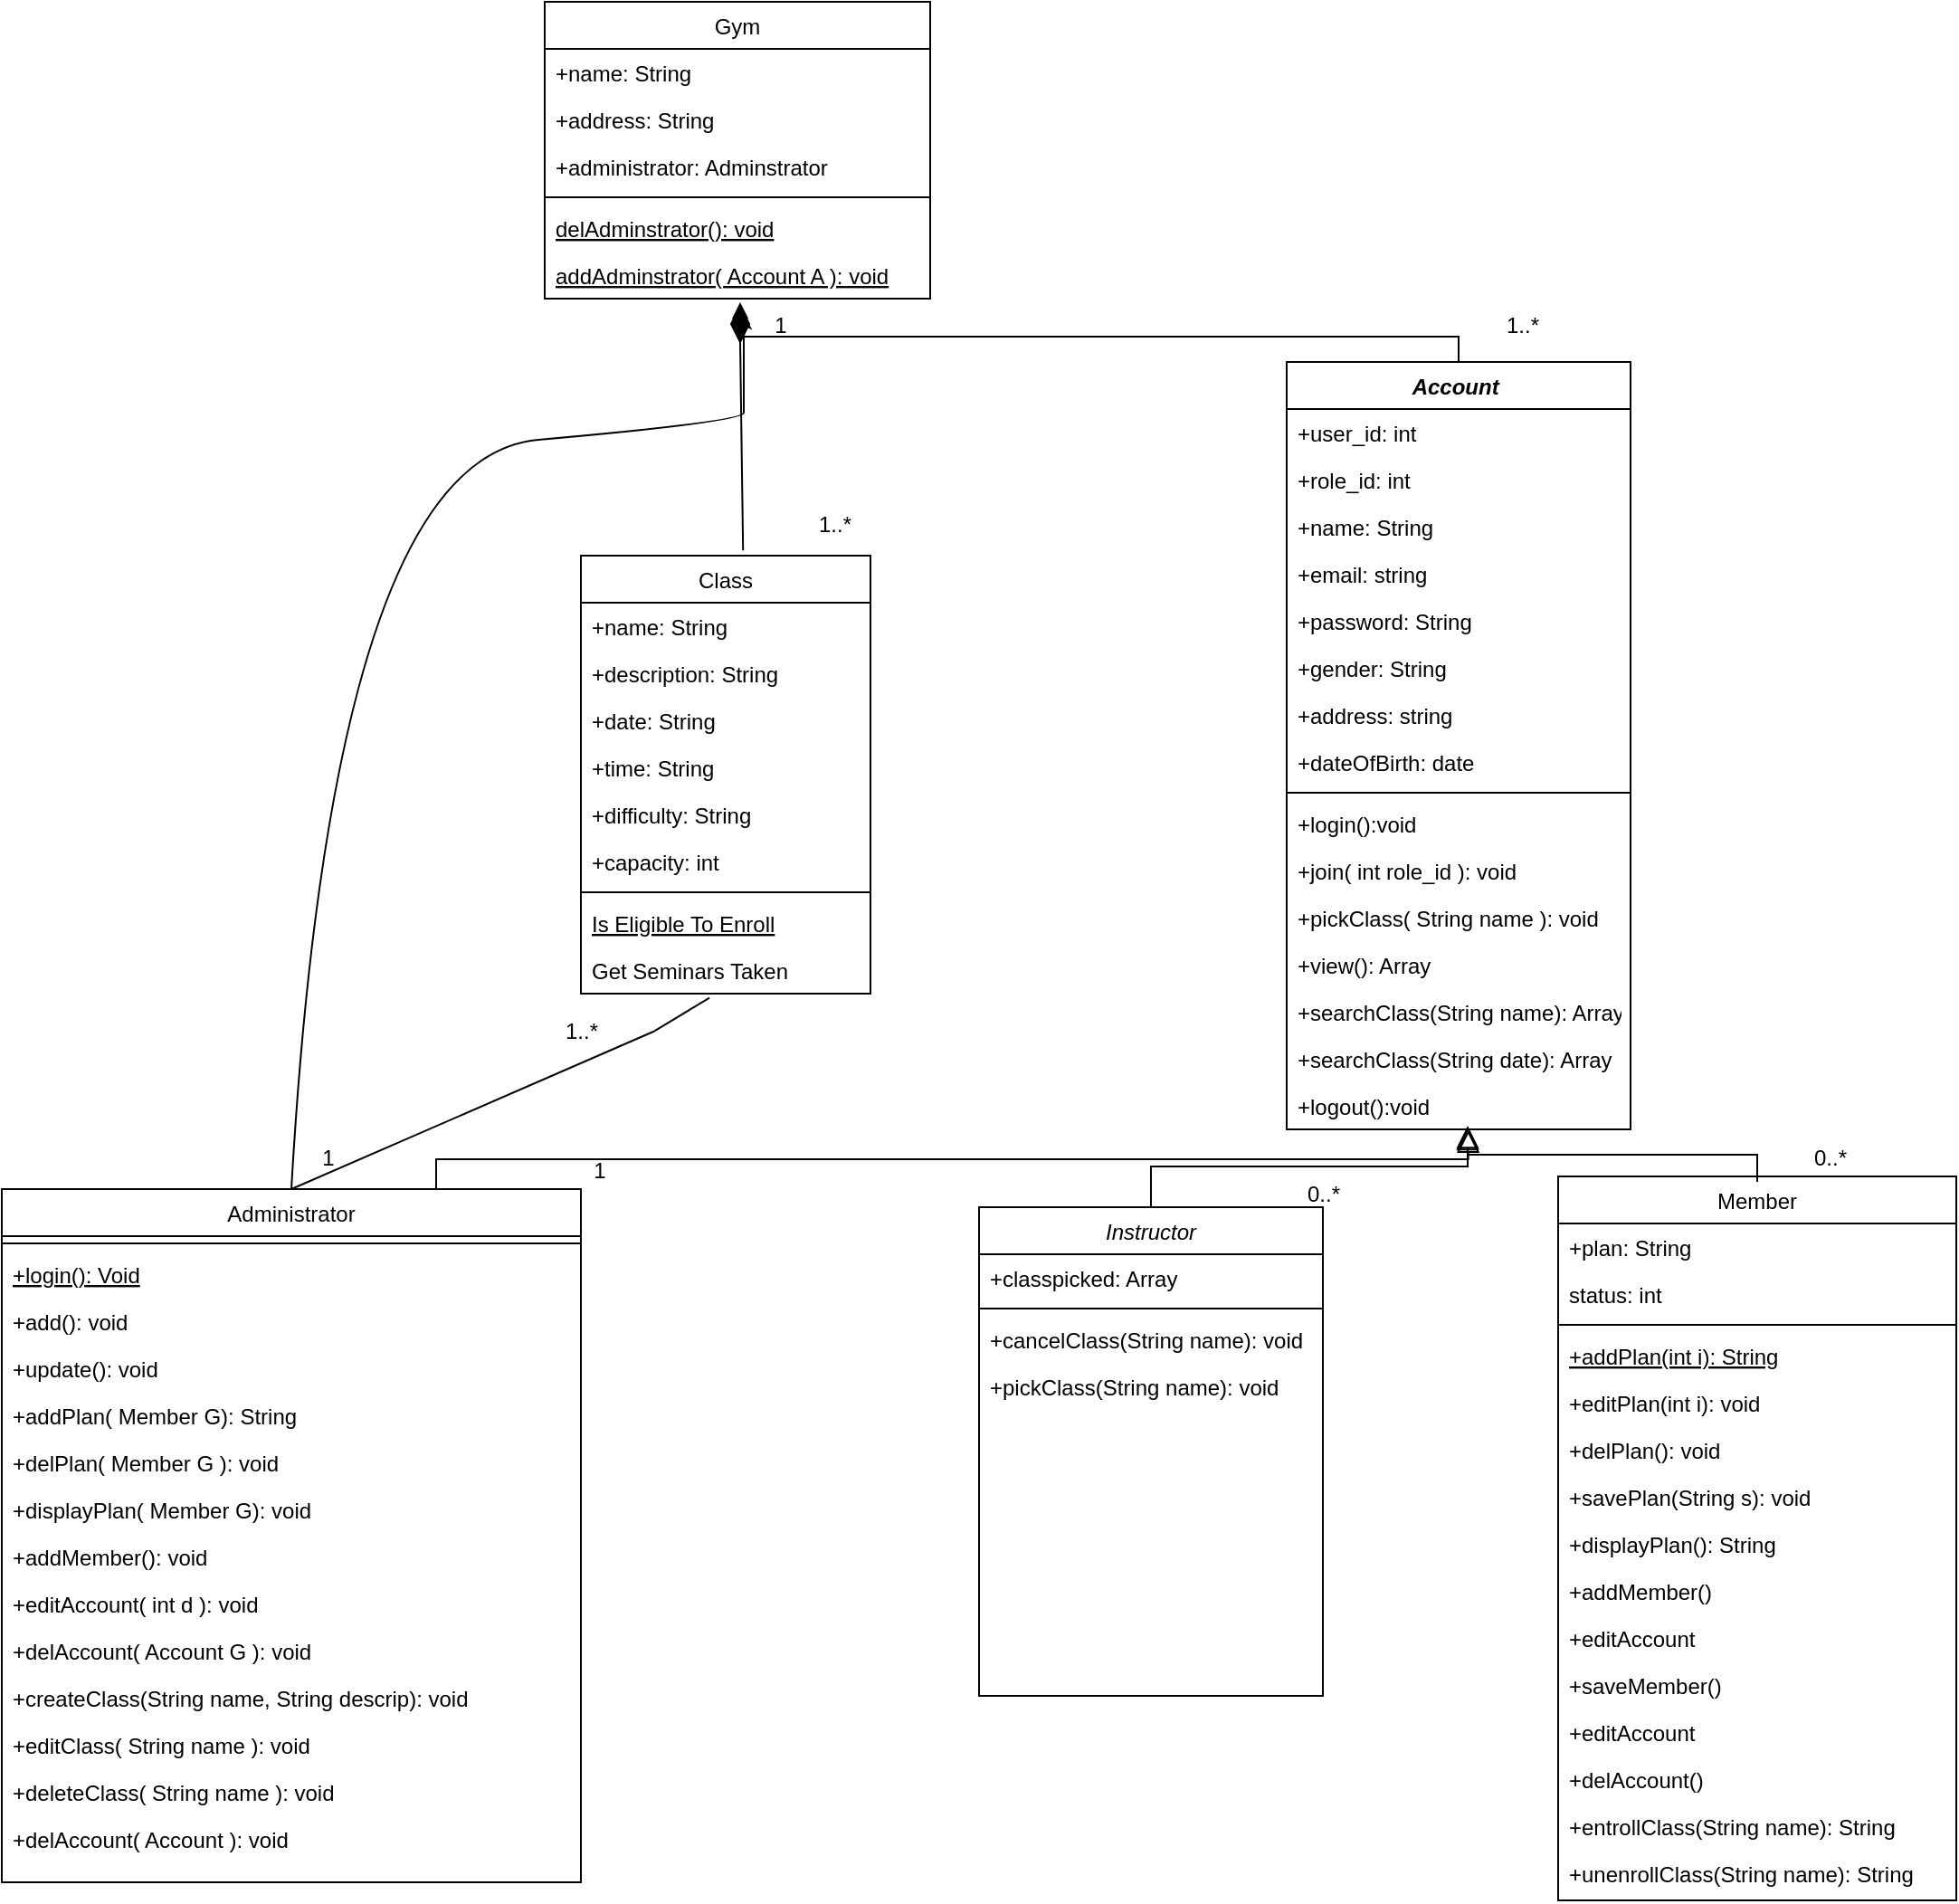 <mxfile version="15.5.8" type="device"><diagram id="C5RBs43oDa-KdzZeNtuy" name="Page-1"><mxGraphModel dx="1420" dy="313" grid="1" gridSize="10" guides="1" tooltips="1" connect="1" arrows="1" fold="1" page="1" pageScale="1" pageWidth="827" pageHeight="1169" math="0" shadow="0"><root><mxCell id="WIyWlLk6GJQsqaUBKTNV-0"/><mxCell id="WIyWlLk6GJQsqaUBKTNV-1" parent="WIyWlLk6GJQsqaUBKTNV-0"/><mxCell id="0rubRGdF3r9ShJ0jEltO-0" value="Instructor" style="swimlane;fontStyle=2;align=center;verticalAlign=top;childLayout=stackLayout;horizontal=1;startSize=26;horizontalStack=0;resizeParent=1;resizeLast=0;collapsible=1;marginBottom=0;rounded=0;shadow=0;strokeWidth=1;" parent="WIyWlLk6GJQsqaUBKTNV-1" vertex="1"><mxGeometry x="110" y="667" width="190" height="270" as="geometry"><mxRectangle x="230" y="140" width="160" height="26" as="alternateBounds"/></mxGeometry></mxCell><mxCell id="0rubRGdF3r9ShJ0jEltO-3" value="+classpicked: Array " style="text;align=left;verticalAlign=top;spacingLeft=4;spacingRight=4;overflow=hidden;rotatable=0;points=[[0,0.5],[1,0.5]];portConstraint=eastwest;rounded=0;shadow=0;html=0;" parent="0rubRGdF3r9ShJ0jEltO-0" vertex="1"><mxGeometry y="26" width="190" height="26" as="geometry"/></mxCell><mxCell id="0rubRGdF3r9ShJ0jEltO-4" value="" style="line;html=1;strokeWidth=1;align=left;verticalAlign=middle;spacingTop=-1;spacingLeft=3;spacingRight=3;rotatable=0;labelPosition=right;points=[];portConstraint=eastwest;" parent="0rubRGdF3r9ShJ0jEltO-0" vertex="1"><mxGeometry y="52" width="190" height="8" as="geometry"/></mxCell><mxCell id="0rubRGdF3r9ShJ0jEltO-94" value="+cancelClass(String name): void" style="text;align=left;verticalAlign=top;spacingLeft=4;spacingRight=4;overflow=hidden;rotatable=0;points=[[0,0.5],[1,0.5]];portConstraint=eastwest;" parent="0rubRGdF3r9ShJ0jEltO-0" vertex="1"><mxGeometry y="60" width="190" height="26" as="geometry"/></mxCell><mxCell id="0rubRGdF3r9ShJ0jEltO-93" value="+pickClass(String name): void" style="text;align=left;verticalAlign=top;spacingLeft=4;spacingRight=4;overflow=hidden;rotatable=0;points=[[0,0.5],[1,0.5]];portConstraint=eastwest;" parent="0rubRGdF3r9ShJ0jEltO-0" vertex="1"><mxGeometry y="86" width="190" height="26" as="geometry"/></mxCell><mxCell id="0rubRGdF3r9ShJ0jEltO-6" value="Member" style="swimlane;fontStyle=0;align=center;verticalAlign=top;childLayout=stackLayout;horizontal=1;startSize=26;horizontalStack=0;resizeParent=1;resizeLast=0;collapsible=1;marginBottom=0;rounded=0;shadow=0;strokeWidth=1;" parent="WIyWlLk6GJQsqaUBKTNV-1" vertex="1"><mxGeometry x="430" y="650" width="220" height="400" as="geometry"><mxRectangle x="130" y="380" width="160" height="26" as="alternateBounds"/></mxGeometry></mxCell><mxCell id="0rubRGdF3r9ShJ0jEltO-24" value="+plan: String" style="text;align=left;verticalAlign=top;spacingLeft=4;spacingRight=4;overflow=hidden;rotatable=0;points=[[0,0.5],[1,0.5]];portConstraint=eastwest;" parent="0rubRGdF3r9ShJ0jEltO-6" vertex="1"><mxGeometry y="26" width="220" height="26" as="geometry"/></mxCell><mxCell id="0rubRGdF3r9ShJ0jEltO-26" value="status: int" style="text;align=left;verticalAlign=top;spacingLeft=4;spacingRight=4;overflow=hidden;rotatable=0;points=[[0,0.5],[1,0.5]];portConstraint=eastwest;" parent="0rubRGdF3r9ShJ0jEltO-6" vertex="1"><mxGeometry y="52" width="220" height="26" as="geometry"/></mxCell><mxCell id="0rubRGdF3r9ShJ0jEltO-9" value="" style="line;html=1;strokeWidth=1;align=left;verticalAlign=middle;spacingTop=-1;spacingLeft=3;spacingRight=3;rotatable=0;labelPosition=right;points=[];portConstraint=eastwest;" parent="0rubRGdF3r9ShJ0jEltO-6" vertex="1"><mxGeometry y="78" width="220" height="8" as="geometry"/></mxCell><mxCell id="0rubRGdF3r9ShJ0jEltO-10" value="+addPlan(int i): String&#10;" style="text;align=left;verticalAlign=top;spacingLeft=4;spacingRight=4;overflow=hidden;rotatable=0;points=[[0,0.5],[1,0.5]];portConstraint=eastwest;fontStyle=4" parent="0rubRGdF3r9ShJ0jEltO-6" vertex="1"><mxGeometry y="86" width="220" height="26" as="geometry"/></mxCell><mxCell id="0rubRGdF3r9ShJ0jEltO-42" value="+editPlan(int i): void" style="text;align=left;verticalAlign=top;spacingLeft=4;spacingRight=4;overflow=hidden;rotatable=0;points=[[0,0.5],[1,0.5]];portConstraint=eastwest;" parent="0rubRGdF3r9ShJ0jEltO-6" vertex="1"><mxGeometry y="112" width="220" height="26" as="geometry"/></mxCell><mxCell id="0rubRGdF3r9ShJ0jEltO-43" value="+delPlan(): void" style="text;align=left;verticalAlign=top;spacingLeft=4;spacingRight=4;overflow=hidden;rotatable=0;points=[[0,0.5],[1,0.5]];portConstraint=eastwest;" parent="0rubRGdF3r9ShJ0jEltO-6" vertex="1"><mxGeometry y="138" width="220" height="26" as="geometry"/></mxCell><mxCell id="0rubRGdF3r9ShJ0jEltO-44" value="+savePlan(String s): void" style="text;align=left;verticalAlign=top;spacingLeft=4;spacingRight=4;overflow=hidden;rotatable=0;points=[[0,0.5],[1,0.5]];portConstraint=eastwest;" parent="0rubRGdF3r9ShJ0jEltO-6" vertex="1"><mxGeometry y="164" width="220" height="26" as="geometry"/></mxCell><mxCell id="0rubRGdF3r9ShJ0jEltO-54" value="+displayPlan(): String" style="text;align=left;verticalAlign=top;spacingLeft=4;spacingRight=4;overflow=hidden;rotatable=0;points=[[0,0.5],[1,0.5]];portConstraint=eastwest;" parent="0rubRGdF3r9ShJ0jEltO-6" vertex="1"><mxGeometry y="190" width="220" height="26" as="geometry"/></mxCell><mxCell id="0rubRGdF3r9ShJ0jEltO-45" value="+addMember()" style="text;align=left;verticalAlign=top;spacingLeft=4;spacingRight=4;overflow=hidden;rotatable=0;points=[[0,0.5],[1,0.5]];portConstraint=eastwest;" parent="0rubRGdF3r9ShJ0jEltO-6" vertex="1"><mxGeometry y="216" width="220" height="26" as="geometry"/></mxCell><mxCell id="0rubRGdF3r9ShJ0jEltO-52" value="+editAccount" style="text;align=left;verticalAlign=top;spacingLeft=4;spacingRight=4;overflow=hidden;rotatable=0;points=[[0,0.5],[1,0.5]];portConstraint=eastwest;" parent="0rubRGdF3r9ShJ0jEltO-6" vertex="1"><mxGeometry y="242" width="220" height="26" as="geometry"/></mxCell><mxCell id="0rubRGdF3r9ShJ0jEltO-46" value="+saveMember()" style="text;align=left;verticalAlign=top;spacingLeft=4;spacingRight=4;overflow=hidden;rotatable=0;points=[[0,0.5],[1,0.5]];portConstraint=eastwest;" parent="0rubRGdF3r9ShJ0jEltO-6" vertex="1"><mxGeometry y="268" width="220" height="26" as="geometry"/></mxCell><mxCell id="0rubRGdF3r9ShJ0jEltO-51" value="+editAccount" style="text;align=left;verticalAlign=top;spacingLeft=4;spacingRight=4;overflow=hidden;rotatable=0;points=[[0,0.5],[1,0.5]];portConstraint=eastwest;" parent="0rubRGdF3r9ShJ0jEltO-6" vertex="1"><mxGeometry y="294" width="220" height="26" as="geometry"/></mxCell><mxCell id="0rubRGdF3r9ShJ0jEltO-96" value="+delAccount()" style="text;align=left;verticalAlign=top;spacingLeft=4;spacingRight=4;overflow=hidden;rotatable=0;points=[[0,0.5],[1,0.5]];portConstraint=eastwest;" parent="0rubRGdF3r9ShJ0jEltO-6" vertex="1"><mxGeometry y="320" width="220" height="26" as="geometry"/></mxCell><mxCell id="0rubRGdF3r9ShJ0jEltO-11" value="+entrollClass(String name): String" style="text;align=left;verticalAlign=top;spacingLeft=4;spacingRight=4;overflow=hidden;rotatable=0;points=[[0,0.5],[1,0.5]];portConstraint=eastwest;" parent="0rubRGdF3r9ShJ0jEltO-6" vertex="1"><mxGeometry y="346" width="220" height="26" as="geometry"/></mxCell><mxCell id="0rubRGdF3r9ShJ0jEltO-97" value="+unenrollClass(String name): String" style="text;align=left;verticalAlign=top;spacingLeft=4;spacingRight=4;overflow=hidden;rotatable=0;points=[[0,0.5],[1,0.5]];portConstraint=eastwest;" parent="0rubRGdF3r9ShJ0jEltO-6" vertex="1"><mxGeometry y="372" width="220" height="26" as="geometry"/></mxCell><mxCell id="0rubRGdF3r9ShJ0jEltO-12" value="Administrator" style="swimlane;fontStyle=0;align=center;verticalAlign=top;childLayout=stackLayout;horizontal=1;startSize=26;horizontalStack=0;resizeParent=1;resizeLast=0;collapsible=1;marginBottom=0;rounded=0;shadow=0;strokeWidth=1;" parent="WIyWlLk6GJQsqaUBKTNV-1" vertex="1"><mxGeometry x="-430" y="657" width="320" height="383" as="geometry"><mxRectangle x="130" y="380" width="160" height="26" as="alternateBounds"/></mxGeometry></mxCell><mxCell id="0rubRGdF3r9ShJ0jEltO-15" value="" style="line;html=1;strokeWidth=1;align=left;verticalAlign=middle;spacingTop=-1;spacingLeft=3;spacingRight=3;rotatable=0;labelPosition=right;points=[];portConstraint=eastwest;" parent="0rubRGdF3r9ShJ0jEltO-12" vertex="1"><mxGeometry y="26" width="320" height="8" as="geometry"/></mxCell><mxCell id="0rubRGdF3r9ShJ0jEltO-16" value="+login(): Void" style="text;align=left;verticalAlign=top;spacingLeft=4;spacingRight=4;overflow=hidden;rotatable=0;points=[[0,0.5],[1,0.5]];portConstraint=eastwest;fontStyle=4" parent="0rubRGdF3r9ShJ0jEltO-12" vertex="1"><mxGeometry y="34" width="320" height="26" as="geometry"/></mxCell><mxCell id="0rubRGdF3r9ShJ0jEltO-64" value="+add(): void" style="text;align=left;verticalAlign=top;spacingLeft=4;spacingRight=4;overflow=hidden;rotatable=0;points=[[0,0.5],[1,0.5]];portConstraint=eastwest;" parent="0rubRGdF3r9ShJ0jEltO-12" vertex="1"><mxGeometry y="60" width="320" height="26" as="geometry"/></mxCell><mxCell id="0rubRGdF3r9ShJ0jEltO-62" value="+update(): void" style="text;align=left;verticalAlign=top;spacingLeft=4;spacingRight=4;overflow=hidden;rotatable=0;points=[[0,0.5],[1,0.5]];portConstraint=eastwest;" parent="0rubRGdF3r9ShJ0jEltO-12" vertex="1"><mxGeometry y="86" width="320" height="26" as="geometry"/></mxCell><mxCell id="0rubRGdF3r9ShJ0jEltO-61" value="+addPlan( Member G): String" style="text;align=left;verticalAlign=top;spacingLeft=4;spacingRight=4;overflow=hidden;rotatable=0;points=[[0,0.5],[1,0.5]];portConstraint=eastwest;" parent="0rubRGdF3r9ShJ0jEltO-12" vertex="1"><mxGeometry y="112" width="320" height="26" as="geometry"/></mxCell><mxCell id="0rubRGdF3r9ShJ0jEltO-59" value="+delPlan( Member G ): void" style="text;align=left;verticalAlign=top;spacingLeft=4;spacingRight=4;overflow=hidden;rotatable=0;points=[[0,0.5],[1,0.5]];portConstraint=eastwest;" parent="0rubRGdF3r9ShJ0jEltO-12" vertex="1"><mxGeometry y="138" width="320" height="26" as="geometry"/></mxCell><mxCell id="0rubRGdF3r9ShJ0jEltO-58" value="+displayPlan( Member G): void" style="text;align=left;verticalAlign=top;spacingLeft=4;spacingRight=4;overflow=hidden;rotatable=0;points=[[0,0.5],[1,0.5]];portConstraint=eastwest;" parent="0rubRGdF3r9ShJ0jEltO-12" vertex="1"><mxGeometry y="164" width="320" height="26" as="geometry"/></mxCell><mxCell id="0rubRGdF3r9ShJ0jEltO-60" value="+addMember(): void" style="text;align=left;verticalAlign=top;spacingLeft=4;spacingRight=4;overflow=hidden;rotatable=0;points=[[0,0.5],[1,0.5]];portConstraint=eastwest;" parent="0rubRGdF3r9ShJ0jEltO-12" vertex="1"><mxGeometry y="190" width="320" height="26" as="geometry"/></mxCell><mxCell id="0rubRGdF3r9ShJ0jEltO-63" value="+editAccount( int d ): void" style="text;align=left;verticalAlign=top;spacingLeft=4;spacingRight=4;overflow=hidden;rotatable=0;points=[[0,0.5],[1,0.5]];portConstraint=eastwest;" parent="0rubRGdF3r9ShJ0jEltO-12" vertex="1"><mxGeometry y="216" width="320" height="26" as="geometry"/></mxCell><mxCell id="0rubRGdF3r9ShJ0jEltO-17" value="+delAccount( Account G ): void" style="text;align=left;verticalAlign=top;spacingLeft=4;spacingRight=4;overflow=hidden;rotatable=0;points=[[0,0.5],[1,0.5]];portConstraint=eastwest;" parent="0rubRGdF3r9ShJ0jEltO-12" vertex="1"><mxGeometry y="242" width="320" height="26" as="geometry"/></mxCell><mxCell id="0rubRGdF3r9ShJ0jEltO-82" value="+createClass(String name, String descrip): void" style="text;align=left;verticalAlign=top;spacingLeft=4;spacingRight=4;overflow=hidden;rotatable=0;points=[[0,0.5],[1,0.5]];portConstraint=eastwest;" parent="0rubRGdF3r9ShJ0jEltO-12" vertex="1"><mxGeometry y="268" width="320" height="26" as="geometry"/></mxCell><mxCell id="0rubRGdF3r9ShJ0jEltO-81" value="+editClass( String name ): void" style="text;align=left;verticalAlign=top;spacingLeft=4;spacingRight=4;overflow=hidden;rotatable=0;points=[[0,0.5],[1,0.5]];portConstraint=eastwest;" parent="0rubRGdF3r9ShJ0jEltO-12" vertex="1"><mxGeometry y="294" width="320" height="26" as="geometry"/></mxCell><mxCell id="0rubRGdF3r9ShJ0jEltO-80" value="+deleteClass( String name ): void" style="text;align=left;verticalAlign=top;spacingLeft=4;spacingRight=4;overflow=hidden;rotatable=0;points=[[0,0.5],[1,0.5]];portConstraint=eastwest;" parent="0rubRGdF3r9ShJ0jEltO-12" vertex="1"><mxGeometry y="320" width="320" height="26" as="geometry"/></mxCell><mxCell id="0rubRGdF3r9ShJ0jEltO-78" value="+delAccount( Account ): void" style="text;align=left;verticalAlign=top;spacingLeft=4;spacingRight=4;overflow=hidden;rotatable=0;points=[[0,0.5],[1,0.5]];portConstraint=eastwest;" parent="0rubRGdF3r9ShJ0jEltO-12" vertex="1"><mxGeometry y="346" width="320" height="26" as="geometry"/></mxCell><mxCell id="0rubRGdF3r9ShJ0jEltO-29" value="Account " style="swimlane;fontStyle=3;align=center;verticalAlign=top;childLayout=stackLayout;horizontal=1;startSize=26;horizontalStack=0;resizeParent=1;resizeLast=0;collapsible=1;marginBottom=0;rounded=0;shadow=0;strokeWidth=1;" parent="WIyWlLk6GJQsqaUBKTNV-1" vertex="1"><mxGeometry x="280" y="200" width="190" height="424" as="geometry"><mxRectangle x="130" y="380" width="160" height="26" as="alternateBounds"/></mxGeometry></mxCell><mxCell id="0rubRGdF3r9ShJ0jEltO-31" value="+user_id: int" style="text;align=left;verticalAlign=top;spacingLeft=4;spacingRight=4;overflow=hidden;rotatable=0;points=[[0,0.5],[1,0.5]];portConstraint=eastwest;rounded=0;shadow=0;html=0;" parent="0rubRGdF3r9ShJ0jEltO-29" vertex="1"><mxGeometry y="26" width="190" height="26" as="geometry"/></mxCell><mxCell id="0rubRGdF3r9ShJ0jEltO-38" value="+role_id: int" style="text;align=left;verticalAlign=top;spacingLeft=4;spacingRight=4;overflow=hidden;rotatable=0;points=[[0,0.5],[1,0.5]];portConstraint=eastwest;" parent="0rubRGdF3r9ShJ0jEltO-29" vertex="1"><mxGeometry y="52" width="190" height="26" as="geometry"/></mxCell><mxCell id="0rubRGdF3r9ShJ0jEltO-36" value="+name: String" style="text;align=left;verticalAlign=top;spacingLeft=4;spacingRight=4;overflow=hidden;rotatable=0;points=[[0,0.5],[1,0.5]];portConstraint=eastwest;" parent="0rubRGdF3r9ShJ0jEltO-29" vertex="1"><mxGeometry y="78" width="190" height="26" as="geometry"/></mxCell><mxCell id="0rubRGdF3r9ShJ0jEltO-37" value="+email: string" style="text;align=left;verticalAlign=top;spacingLeft=4;spacingRight=4;overflow=hidden;rotatable=0;points=[[0,0.5],[1,0.5]];portConstraint=eastwest;" parent="0rubRGdF3r9ShJ0jEltO-29" vertex="1"><mxGeometry y="104" width="190" height="26" as="geometry"/></mxCell><mxCell id="0rubRGdF3r9ShJ0jEltO-130" value="+password: String" style="text;align=left;verticalAlign=top;spacingLeft=4;spacingRight=4;overflow=hidden;rotatable=0;points=[[0,0.5],[1,0.5]];portConstraint=eastwest;" parent="0rubRGdF3r9ShJ0jEltO-29" vertex="1"><mxGeometry y="130" width="190" height="26" as="geometry"/></mxCell><mxCell id="0rubRGdF3r9ShJ0jEltO-40" value="+gender: String" style="text;align=left;verticalAlign=top;spacingLeft=4;spacingRight=4;overflow=hidden;rotatable=0;points=[[0,0.5],[1,0.5]];portConstraint=eastwest;" parent="0rubRGdF3r9ShJ0jEltO-29" vertex="1"><mxGeometry y="156" width="190" height="26" as="geometry"/></mxCell><mxCell id="0rubRGdF3r9ShJ0jEltO-39" value="+address: string" style="text;align=left;verticalAlign=top;spacingLeft=4;spacingRight=4;overflow=hidden;rotatable=0;points=[[0,0.5],[1,0.5]];portConstraint=eastwest;" parent="0rubRGdF3r9ShJ0jEltO-29" vertex="1"><mxGeometry y="182" width="190" height="26" as="geometry"/></mxCell><mxCell id="0rubRGdF3r9ShJ0jEltO-41" value="+dateOfBirth: date" style="text;align=left;verticalAlign=top;spacingLeft=4;spacingRight=4;overflow=hidden;rotatable=0;points=[[0,0.5],[1,0.5]];portConstraint=eastwest;" parent="0rubRGdF3r9ShJ0jEltO-29" vertex="1"><mxGeometry y="208" width="190" height="26" as="geometry"/></mxCell><mxCell id="0rubRGdF3r9ShJ0jEltO-32" value="" style="line;html=1;strokeWidth=1;align=left;verticalAlign=middle;spacingTop=-1;spacingLeft=3;spacingRight=3;rotatable=0;labelPosition=right;points=[];portConstraint=eastwest;" parent="0rubRGdF3r9ShJ0jEltO-29" vertex="1"><mxGeometry y="234" width="190" height="8" as="geometry"/></mxCell><mxCell id="0rubRGdF3r9ShJ0jEltO-131" value="+login():void" style="text;align=left;verticalAlign=top;spacingLeft=4;spacingRight=4;overflow=hidden;rotatable=0;points=[[0,0.5],[1,0.5]];portConstraint=eastwest;" parent="0rubRGdF3r9ShJ0jEltO-29" vertex="1"><mxGeometry y="242" width="190" height="26" as="geometry"/></mxCell><mxCell id="0rubRGdF3r9ShJ0jEltO-87" value="+join( int role_id ): void" style="text;align=left;verticalAlign=top;spacingLeft=4;spacingRight=4;overflow=hidden;rotatable=0;points=[[0,0.5],[1,0.5]];portConstraint=eastwest;" parent="0rubRGdF3r9ShJ0jEltO-29" vertex="1"><mxGeometry y="268" width="190" height="26" as="geometry"/></mxCell><mxCell id="0rubRGdF3r9ShJ0jEltO-85" value="+pickClass( String name ): void" style="text;align=left;verticalAlign=top;spacingLeft=4;spacingRight=4;overflow=hidden;rotatable=0;points=[[0,0.5],[1,0.5]];portConstraint=eastwest;" parent="0rubRGdF3r9ShJ0jEltO-29" vertex="1"><mxGeometry y="294" width="190" height="26" as="geometry"/></mxCell><mxCell id="0rubRGdF3r9ShJ0jEltO-34" value="+view(): Array" style="text;align=left;verticalAlign=top;spacingLeft=4;spacingRight=4;overflow=hidden;rotatable=0;points=[[0,0.5],[1,0.5]];portConstraint=eastwest;" parent="0rubRGdF3r9ShJ0jEltO-29" vertex="1"><mxGeometry y="320" width="190" height="26" as="geometry"/></mxCell><mxCell id="0rubRGdF3r9ShJ0jEltO-86" value="+searchClass(String name): Array" style="text;align=left;verticalAlign=top;spacingLeft=4;spacingRight=4;overflow=hidden;rotatable=0;points=[[0,0.5],[1,0.5]];portConstraint=eastwest;" parent="0rubRGdF3r9ShJ0jEltO-29" vertex="1"><mxGeometry y="346" width="190" height="26" as="geometry"/></mxCell><mxCell id="0rubRGdF3r9ShJ0jEltO-95" value="+searchClass(String date): Array" style="text;align=left;verticalAlign=top;spacingLeft=4;spacingRight=4;overflow=hidden;rotatable=0;points=[[0,0.5],[1,0.5]];portConstraint=eastwest;" parent="0rubRGdF3r9ShJ0jEltO-29" vertex="1"><mxGeometry y="372" width="190" height="26" as="geometry"/></mxCell><mxCell id="0rubRGdF3r9ShJ0jEltO-84" value="+logout():void" style="text;align=left;verticalAlign=top;spacingLeft=4;spacingRight=4;overflow=hidden;rotatable=0;points=[[0,0.5],[1,0.5]];portConstraint=eastwest;" parent="0rubRGdF3r9ShJ0jEltO-29" vertex="1"><mxGeometry y="398" width="190" height="26" as="geometry"/></mxCell><mxCell id="0rubRGdF3r9ShJ0jEltO-57" value="" style="endArrow=block;endSize=10;endFill=0;shadow=0;strokeWidth=1;rounded=0;edgeStyle=elbowEdgeStyle;elbow=vertical;exitX=0.5;exitY=0;exitDx=0;exitDy=0;" parent="WIyWlLk6GJQsqaUBKTNV-1" edge="1"><mxGeometry width="160" relative="1" as="geometry"><mxPoint x="540" y="653" as="sourcePoint"/><mxPoint x="380" y="623" as="targetPoint"/></mxGeometry></mxCell><mxCell id="0rubRGdF3r9ShJ0jEltO-65" value="Class" style="swimlane;fontStyle=0;align=center;verticalAlign=top;childLayout=stackLayout;horizontal=1;startSize=26;horizontalStack=0;resizeParent=1;resizeLast=0;collapsible=1;marginBottom=0;rounded=0;shadow=0;strokeWidth=1;" parent="WIyWlLk6GJQsqaUBKTNV-1" vertex="1"><mxGeometry x="-110" y="307" width="160" height="242" as="geometry"><mxRectangle x="130" y="380" width="160" height="26" as="alternateBounds"/></mxGeometry></mxCell><mxCell id="0rubRGdF3r9ShJ0jEltO-66" value="+name: String" style="text;align=left;verticalAlign=top;spacingLeft=4;spacingRight=4;overflow=hidden;rotatable=0;points=[[0,0.5],[1,0.5]];portConstraint=eastwest;" parent="0rubRGdF3r9ShJ0jEltO-65" vertex="1"><mxGeometry y="26" width="160" height="26" as="geometry"/></mxCell><mxCell id="0rubRGdF3r9ShJ0jEltO-90" value="+description: String" style="text;align=left;verticalAlign=top;spacingLeft=4;spacingRight=4;overflow=hidden;rotatable=0;points=[[0,0.5],[1,0.5]];portConstraint=eastwest;rounded=0;shadow=0;html=0;" parent="0rubRGdF3r9ShJ0jEltO-65" vertex="1"><mxGeometry y="52" width="160" height="26" as="geometry"/></mxCell><mxCell id="0rubRGdF3r9ShJ0jEltO-88" value="+date: String" style="text;align=left;verticalAlign=top;spacingLeft=4;spacingRight=4;overflow=hidden;rotatable=0;points=[[0,0.5],[1,0.5]];portConstraint=eastwest;rounded=0;shadow=0;html=0;" parent="0rubRGdF3r9ShJ0jEltO-65" vertex="1"><mxGeometry y="78" width="160" height="26" as="geometry"/></mxCell><mxCell id="0rubRGdF3r9ShJ0jEltO-67" value="+time: String" style="text;align=left;verticalAlign=top;spacingLeft=4;spacingRight=4;overflow=hidden;rotatable=0;points=[[0,0.5],[1,0.5]];portConstraint=eastwest;rounded=0;shadow=0;html=0;" parent="0rubRGdF3r9ShJ0jEltO-65" vertex="1"><mxGeometry y="104" width="160" height="26" as="geometry"/></mxCell><mxCell id="0rubRGdF3r9ShJ0jEltO-91" value="+difficulty: String" style="text;align=left;verticalAlign=top;spacingLeft=4;spacingRight=4;overflow=hidden;rotatable=0;points=[[0,0.5],[1,0.5]];portConstraint=eastwest;rounded=0;shadow=0;html=0;" parent="0rubRGdF3r9ShJ0jEltO-65" vertex="1"><mxGeometry y="130" width="160" height="26" as="geometry"/></mxCell><mxCell id="0rubRGdF3r9ShJ0jEltO-89" value="+capacity: int" style="text;align=left;verticalAlign=top;spacingLeft=4;spacingRight=4;overflow=hidden;rotatable=0;points=[[0,0.5],[1,0.5]];portConstraint=eastwest;rounded=0;shadow=0;html=0;" parent="0rubRGdF3r9ShJ0jEltO-65" vertex="1"><mxGeometry y="156" width="160" height="26" as="geometry"/></mxCell><mxCell id="0rubRGdF3r9ShJ0jEltO-68" value="" style="line;html=1;strokeWidth=1;align=left;verticalAlign=middle;spacingTop=-1;spacingLeft=3;spacingRight=3;rotatable=0;labelPosition=right;points=[];portConstraint=eastwest;" parent="0rubRGdF3r9ShJ0jEltO-65" vertex="1"><mxGeometry y="182" width="160" height="8" as="geometry"/></mxCell><mxCell id="0rubRGdF3r9ShJ0jEltO-69" value="Is Eligible To Enroll" style="text;align=left;verticalAlign=top;spacingLeft=4;spacingRight=4;overflow=hidden;rotatable=0;points=[[0,0.5],[1,0.5]];portConstraint=eastwest;fontStyle=4" parent="0rubRGdF3r9ShJ0jEltO-65" vertex="1"><mxGeometry y="190" width="160" height="26" as="geometry"/></mxCell><mxCell id="0rubRGdF3r9ShJ0jEltO-70" value="Get Seminars Taken" style="text;align=left;verticalAlign=top;spacingLeft=4;spacingRight=4;overflow=hidden;rotatable=0;points=[[0,0.5],[1,0.5]];portConstraint=eastwest;" parent="0rubRGdF3r9ShJ0jEltO-65" vertex="1"><mxGeometry y="216" width="160" height="26" as="geometry"/></mxCell><mxCell id="0rubRGdF3r9ShJ0jEltO-72" value="" style="endArrow=block;endSize=10;endFill=0;shadow=0;strokeWidth=1;rounded=0;edgeStyle=elbowEdgeStyle;elbow=vertical;entryX=0.528;entryY=1.167;entryDx=0;entryDy=0;entryPerimeter=0;exitX=0.75;exitY=0;exitDx=0;exitDy=0;" parent="WIyWlLk6GJQsqaUBKTNV-1" source="0rubRGdF3r9ShJ0jEltO-12" edge="1"><mxGeometry width="160" relative="1" as="geometry"><mxPoint x="-190" y="653" as="sourcePoint"/><mxPoint x="380.32" y="624.342" as="targetPoint"/></mxGeometry></mxCell><mxCell id="0rubRGdF3r9ShJ0jEltO-98" value="" style="endArrow=block;endSize=10;endFill=0;shadow=0;strokeWidth=1;rounded=0;edgeStyle=elbowEdgeStyle;elbow=vertical;exitX=0.5;exitY=0;exitDx=0;exitDy=0;" parent="WIyWlLk6GJQsqaUBKTNV-1" source="0rubRGdF3r9ShJ0jEltO-0" edge="1"><mxGeometry width="160" relative="1" as="geometry"><mxPoint x="202" y="662" as="sourcePoint"/><mxPoint x="380" y="622" as="targetPoint"/></mxGeometry></mxCell><mxCell id="0rubRGdF3r9ShJ0jEltO-99" value="Gym" style="swimlane;fontStyle=0;align=center;verticalAlign=top;childLayout=stackLayout;horizontal=1;startSize=26;horizontalStack=0;resizeParent=1;resizeLast=0;collapsible=1;marginBottom=0;rounded=0;shadow=0;strokeWidth=1;" parent="WIyWlLk6GJQsqaUBKTNV-1" vertex="1"><mxGeometry x="-130" y="1" width="213" height="164" as="geometry"><mxRectangle x="130" y="380" width="160" height="26" as="alternateBounds"/></mxGeometry></mxCell><mxCell id="0rubRGdF3r9ShJ0jEltO-100" value="+name: String" style="text;align=left;verticalAlign=top;spacingLeft=4;spacingRight=4;overflow=hidden;rotatable=0;points=[[0,0.5],[1,0.5]];portConstraint=eastwest;" parent="0rubRGdF3r9ShJ0jEltO-99" vertex="1"><mxGeometry y="26" width="213" height="26" as="geometry"/></mxCell><mxCell id="0rubRGdF3r9ShJ0jEltO-109" value="+address: String" style="text;align=left;verticalAlign=top;spacingLeft=4;spacingRight=4;overflow=hidden;rotatable=0;points=[[0,0.5],[1,0.5]];portConstraint=eastwest;" parent="0rubRGdF3r9ShJ0jEltO-99" vertex="1"><mxGeometry y="52" width="213" height="26" as="geometry"/></mxCell><mxCell id="0rubRGdF3r9ShJ0jEltO-107" value="+administrator: Adminstrator" style="text;align=left;verticalAlign=top;spacingLeft=4;spacingRight=4;overflow=hidden;rotatable=0;points=[[0,0.5],[1,0.5]];portConstraint=eastwest;" parent="0rubRGdF3r9ShJ0jEltO-99" vertex="1"><mxGeometry y="78" width="213" height="26" as="geometry"/></mxCell><mxCell id="0rubRGdF3r9ShJ0jEltO-102" value="" style="line;html=1;strokeWidth=1;align=left;verticalAlign=middle;spacingTop=-1;spacingLeft=3;spacingRight=3;rotatable=0;labelPosition=right;points=[];portConstraint=eastwest;" parent="0rubRGdF3r9ShJ0jEltO-99" vertex="1"><mxGeometry y="104" width="213" height="8" as="geometry"/></mxCell><mxCell id="0rubRGdF3r9ShJ0jEltO-103" value="delAdminstrator(): void" style="text;align=left;verticalAlign=top;spacingLeft=4;spacingRight=4;overflow=hidden;rotatable=0;points=[[0,0.5],[1,0.5]];portConstraint=eastwest;fontStyle=4" parent="0rubRGdF3r9ShJ0jEltO-99" vertex="1"><mxGeometry y="112" width="213" height="26" as="geometry"/></mxCell><mxCell id="0rubRGdF3r9ShJ0jEltO-110" value="addAdminstrator( Account A ): void&#10;" style="text;align=left;verticalAlign=top;spacingLeft=4;spacingRight=4;overflow=hidden;rotatable=0;points=[[0,0.5],[1,0.5]];portConstraint=eastwest;fontStyle=4" parent="0rubRGdF3r9ShJ0jEltO-99" vertex="1"><mxGeometry y="138" width="213" height="26" as="geometry"/></mxCell><mxCell id="0rubRGdF3r9ShJ0jEltO-122" style="edgeStyle=orthogonalEdgeStyle;rounded=0;orthogonalLoop=1;jettySize=auto;html=1;exitX=0.5;exitY=0;exitDx=0;exitDy=0;entryX=0.507;entryY=1.077;entryDx=0;entryDy=0;entryPerimeter=0;" parent="WIyWlLk6GJQsqaUBKTNV-1" source="0rubRGdF3r9ShJ0jEltO-119" target="0rubRGdF3r9ShJ0jEltO-110" edge="1"><mxGeometry relative="1" as="geometry"/></mxCell><mxCell id="0rubRGdF3r9ShJ0jEltO-119" value="" style="rhombus;whiteSpace=wrap;html=1;fillColor=#000000;" parent="WIyWlLk6GJQsqaUBKTNV-1" vertex="1"><mxGeometry x="-27" y="169" width="10" height="20" as="geometry"/></mxCell><mxCell id="0rubRGdF3r9ShJ0jEltO-120" value="" style="endArrow=none;html=1;rounded=0;entryX=0.5;entryY=1;entryDx=0;entryDy=0;exitX=0.56;exitY=-0.012;exitDx=0;exitDy=0;exitPerimeter=0;" parent="WIyWlLk6GJQsqaUBKTNV-1" source="0rubRGdF3r9ShJ0jEltO-65" target="0rubRGdF3r9ShJ0jEltO-119" edge="1"><mxGeometry width="50" height="50" relative="1" as="geometry"><mxPoint x="-22" y="277" as="sourcePoint"/><mxPoint x="-147" y="185" as="targetPoint"/></mxGeometry></mxCell><mxCell id="0rubRGdF3r9ShJ0jEltO-121" style="edgeStyle=orthogonalEdgeStyle;rounded=0;orthogonalLoop=1;jettySize=auto;html=1;exitX=0;exitY=1;exitDx=0;exitDy=0;entryX=0.5;entryY=1;entryDx=0;entryDy=0;" parent="WIyWlLk6GJQsqaUBKTNV-1" source="0rubRGdF3r9ShJ0jEltO-119" target="0rubRGdF3r9ShJ0jEltO-119" edge="1"><mxGeometry relative="1" as="geometry"/></mxCell><mxCell id="0rubRGdF3r9ShJ0jEltO-124" value="" style="edgeStyle=elbowEdgeStyle;elbow=vertical;endArrow=classic;html=1;rounded=0;exitX=0.5;exitY=0;exitDx=0;exitDy=0;" parent="WIyWlLk6GJQsqaUBKTNV-1" source="0rubRGdF3r9ShJ0jEltO-29" edge="1"><mxGeometry width="50" height="50" relative="1" as="geometry"><mxPoint x="203" y="232" as="sourcePoint"/><mxPoint x="-22" y="172" as="targetPoint"/></mxGeometry></mxCell><mxCell id="0rubRGdF3r9ShJ0jEltO-129" value="" style="curved=1;endArrow=classic;html=1;rounded=0;exitX=0.5;exitY=0;exitDx=0;exitDy=0;" parent="WIyWlLk6GJQsqaUBKTNV-1" source="0rubRGdF3r9ShJ0jEltO-12" edge="1"><mxGeometry width="50" height="50" relative="1" as="geometry"><mxPoint x="-280" y="603" as="sourcePoint"/><mxPoint x="-20" y="173" as="targetPoint"/><Array as="points"><mxPoint x="-247" y="253"/><mxPoint x="-20" y="233"/><mxPoint x="-20" y="223"/></Array></mxGeometry></mxCell><mxCell id="0rubRGdF3r9ShJ0jEltO-132" value="" style="endArrow=none;html=1;rounded=0;exitX=0.5;exitY=0;exitDx=0;exitDy=0;entryX=0.444;entryY=1.09;entryDx=0;entryDy=0;entryPerimeter=0;" parent="WIyWlLk6GJQsqaUBKTNV-1" source="0rubRGdF3r9ShJ0jEltO-12" target="0rubRGdF3r9ShJ0jEltO-70" edge="1"><mxGeometry width="50" height="50" relative="1" as="geometry"><mxPoint x="270" y="450" as="sourcePoint"/><mxPoint x="320" y="400" as="targetPoint"/><Array as="points"><mxPoint x="-70" y="570"/></Array></mxGeometry></mxCell><mxCell id="0rubRGdF3r9ShJ0jEltO-133" value="1..*" style="text;html=1;align=center;verticalAlign=middle;resizable=0;points=[];autosize=1;strokeColor=none;fillColor=none;" parent="WIyWlLk6GJQsqaUBKTNV-1" vertex="1"><mxGeometry x="-125" y="560" width="30" height="20" as="geometry"/></mxCell><mxCell id="0rubRGdF3r9ShJ0jEltO-134" value="1" style="text;html=1;align=center;verticalAlign=middle;resizable=0;points=[];autosize=1;strokeColor=none;fillColor=none;" parent="WIyWlLk6GJQsqaUBKTNV-1" vertex="1"><mxGeometry x="-260" y="630" width="20" height="20" as="geometry"/></mxCell><mxCell id="0rubRGdF3r9ShJ0jEltO-135" value="0..*" style="text;html=1;align=center;verticalAlign=middle;resizable=0;points=[];autosize=1;strokeColor=none;fillColor=none;" parent="WIyWlLk6GJQsqaUBKTNV-1" vertex="1"><mxGeometry x="565" y="630" width="30" height="20" as="geometry"/></mxCell><mxCell id="0rubRGdF3r9ShJ0jEltO-136" value="0..*" style="text;html=1;align=center;verticalAlign=middle;resizable=0;points=[];autosize=1;strokeColor=none;fillColor=none;" parent="WIyWlLk6GJQsqaUBKTNV-1" vertex="1"><mxGeometry x="285" y="650" width="30" height="20" as="geometry"/></mxCell><mxCell id="0rubRGdF3r9ShJ0jEltO-137" value="1" style="text;html=1;align=center;verticalAlign=middle;resizable=0;points=[];autosize=1;strokeColor=none;fillColor=none;" parent="WIyWlLk6GJQsqaUBKTNV-1" vertex="1"><mxGeometry x="-110" y="637" width="20" height="20" as="geometry"/></mxCell><mxCell id="0rubRGdF3r9ShJ0jEltO-138" value="1..*" style="text;html=1;align=center;verticalAlign=middle;resizable=0;points=[];autosize=1;strokeColor=none;fillColor=none;" parent="WIyWlLk6GJQsqaUBKTNV-1" vertex="1"><mxGeometry x="15" y="280" width="30" height="20" as="geometry"/></mxCell><mxCell id="0rubRGdF3r9ShJ0jEltO-139" value="1" style="text;html=1;align=center;verticalAlign=middle;resizable=0;points=[];autosize=1;strokeColor=none;fillColor=none;" parent="WIyWlLk6GJQsqaUBKTNV-1" vertex="1"><mxGeometry x="-10" y="170" width="20" height="20" as="geometry"/></mxCell><mxCell id="0rubRGdF3r9ShJ0jEltO-140" value="1..*" style="text;html=1;align=center;verticalAlign=middle;resizable=0;points=[];autosize=1;strokeColor=none;fillColor=none;" parent="WIyWlLk6GJQsqaUBKTNV-1" vertex="1"><mxGeometry x="395" y="170" width="30" height="20" as="geometry"/></mxCell></root></mxGraphModel></diagram></mxfile>